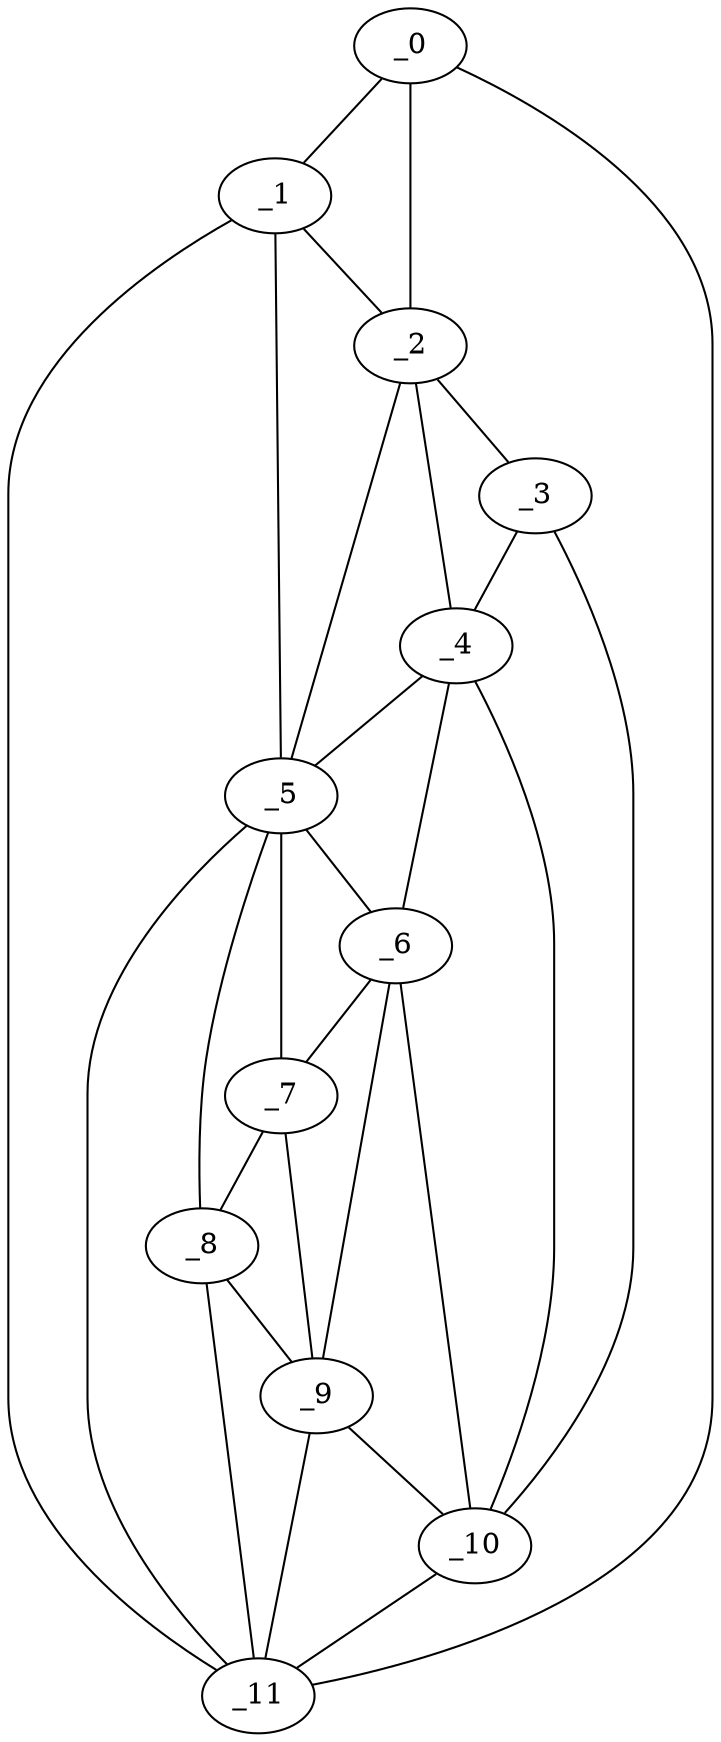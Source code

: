 graph "obj42__20.gxl" {
	_0	 [x=5,
		y=57];
	_1	 [x=14,
		y=57];
	_0 -- _1	 [valence=2];
	_2	 [x=41,
		y=44];
	_0 -- _2	 [valence=1];
	_11	 [x=126,
		y=78];
	_0 -- _11	 [valence=1];
	_1 -- _2	 [valence=2];
	_5	 [x=95,
		y=67];
	_1 -- _5	 [valence=1];
	_1 -- _11	 [valence=1];
	_3	 [x=87,
		y=41];
	_2 -- _3	 [valence=1];
	_4	 [x=91,
		y=51];
	_2 -- _4	 [valence=2];
	_2 -- _5	 [valence=2];
	_3 -- _4	 [valence=2];
	_10	 [x=124,
		y=60];
	_3 -- _10	 [valence=1];
	_4 -- _5	 [valence=1];
	_6	 [x=96,
		y=58];
	_4 -- _6	 [valence=2];
	_4 -- _10	 [valence=2];
	_5 -- _6	 [valence=1];
	_7	 [x=103,
		y=68];
	_5 -- _7	 [valence=2];
	_8	 [x=111,
		y=72];
	_5 -- _8	 [valence=2];
	_5 -- _11	 [valence=2];
	_6 -- _7	 [valence=2];
	_9	 [x=118,
		y=67];
	_6 -- _9	 [valence=2];
	_6 -- _10	 [valence=2];
	_7 -- _8	 [valence=1];
	_7 -- _9	 [valence=1];
	_8 -- _9	 [valence=2];
	_8 -- _11	 [valence=1];
	_9 -- _10	 [valence=2];
	_9 -- _11	 [valence=2];
	_10 -- _11	 [valence=1];
}
